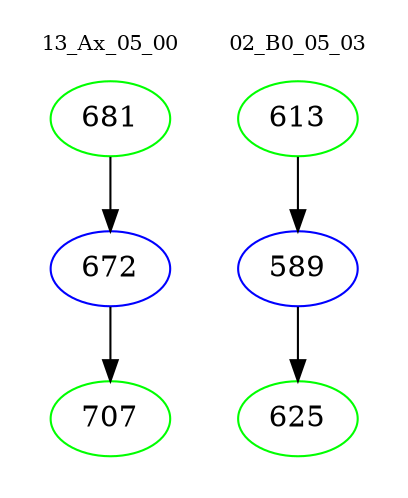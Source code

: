 digraph{
subgraph cluster_0 {
color = white
label = "13_Ax_05_00";
fontsize=10;
T0_681 [label="681", color="green"]
T0_681 -> T0_672 [color="black"]
T0_672 [label="672", color="blue"]
T0_672 -> T0_707 [color="black"]
T0_707 [label="707", color="green"]
}
subgraph cluster_1 {
color = white
label = "02_B0_05_03";
fontsize=10;
T1_613 [label="613", color="green"]
T1_613 -> T1_589 [color="black"]
T1_589 [label="589", color="blue"]
T1_589 -> T1_625 [color="black"]
T1_625 [label="625", color="green"]
}
}
